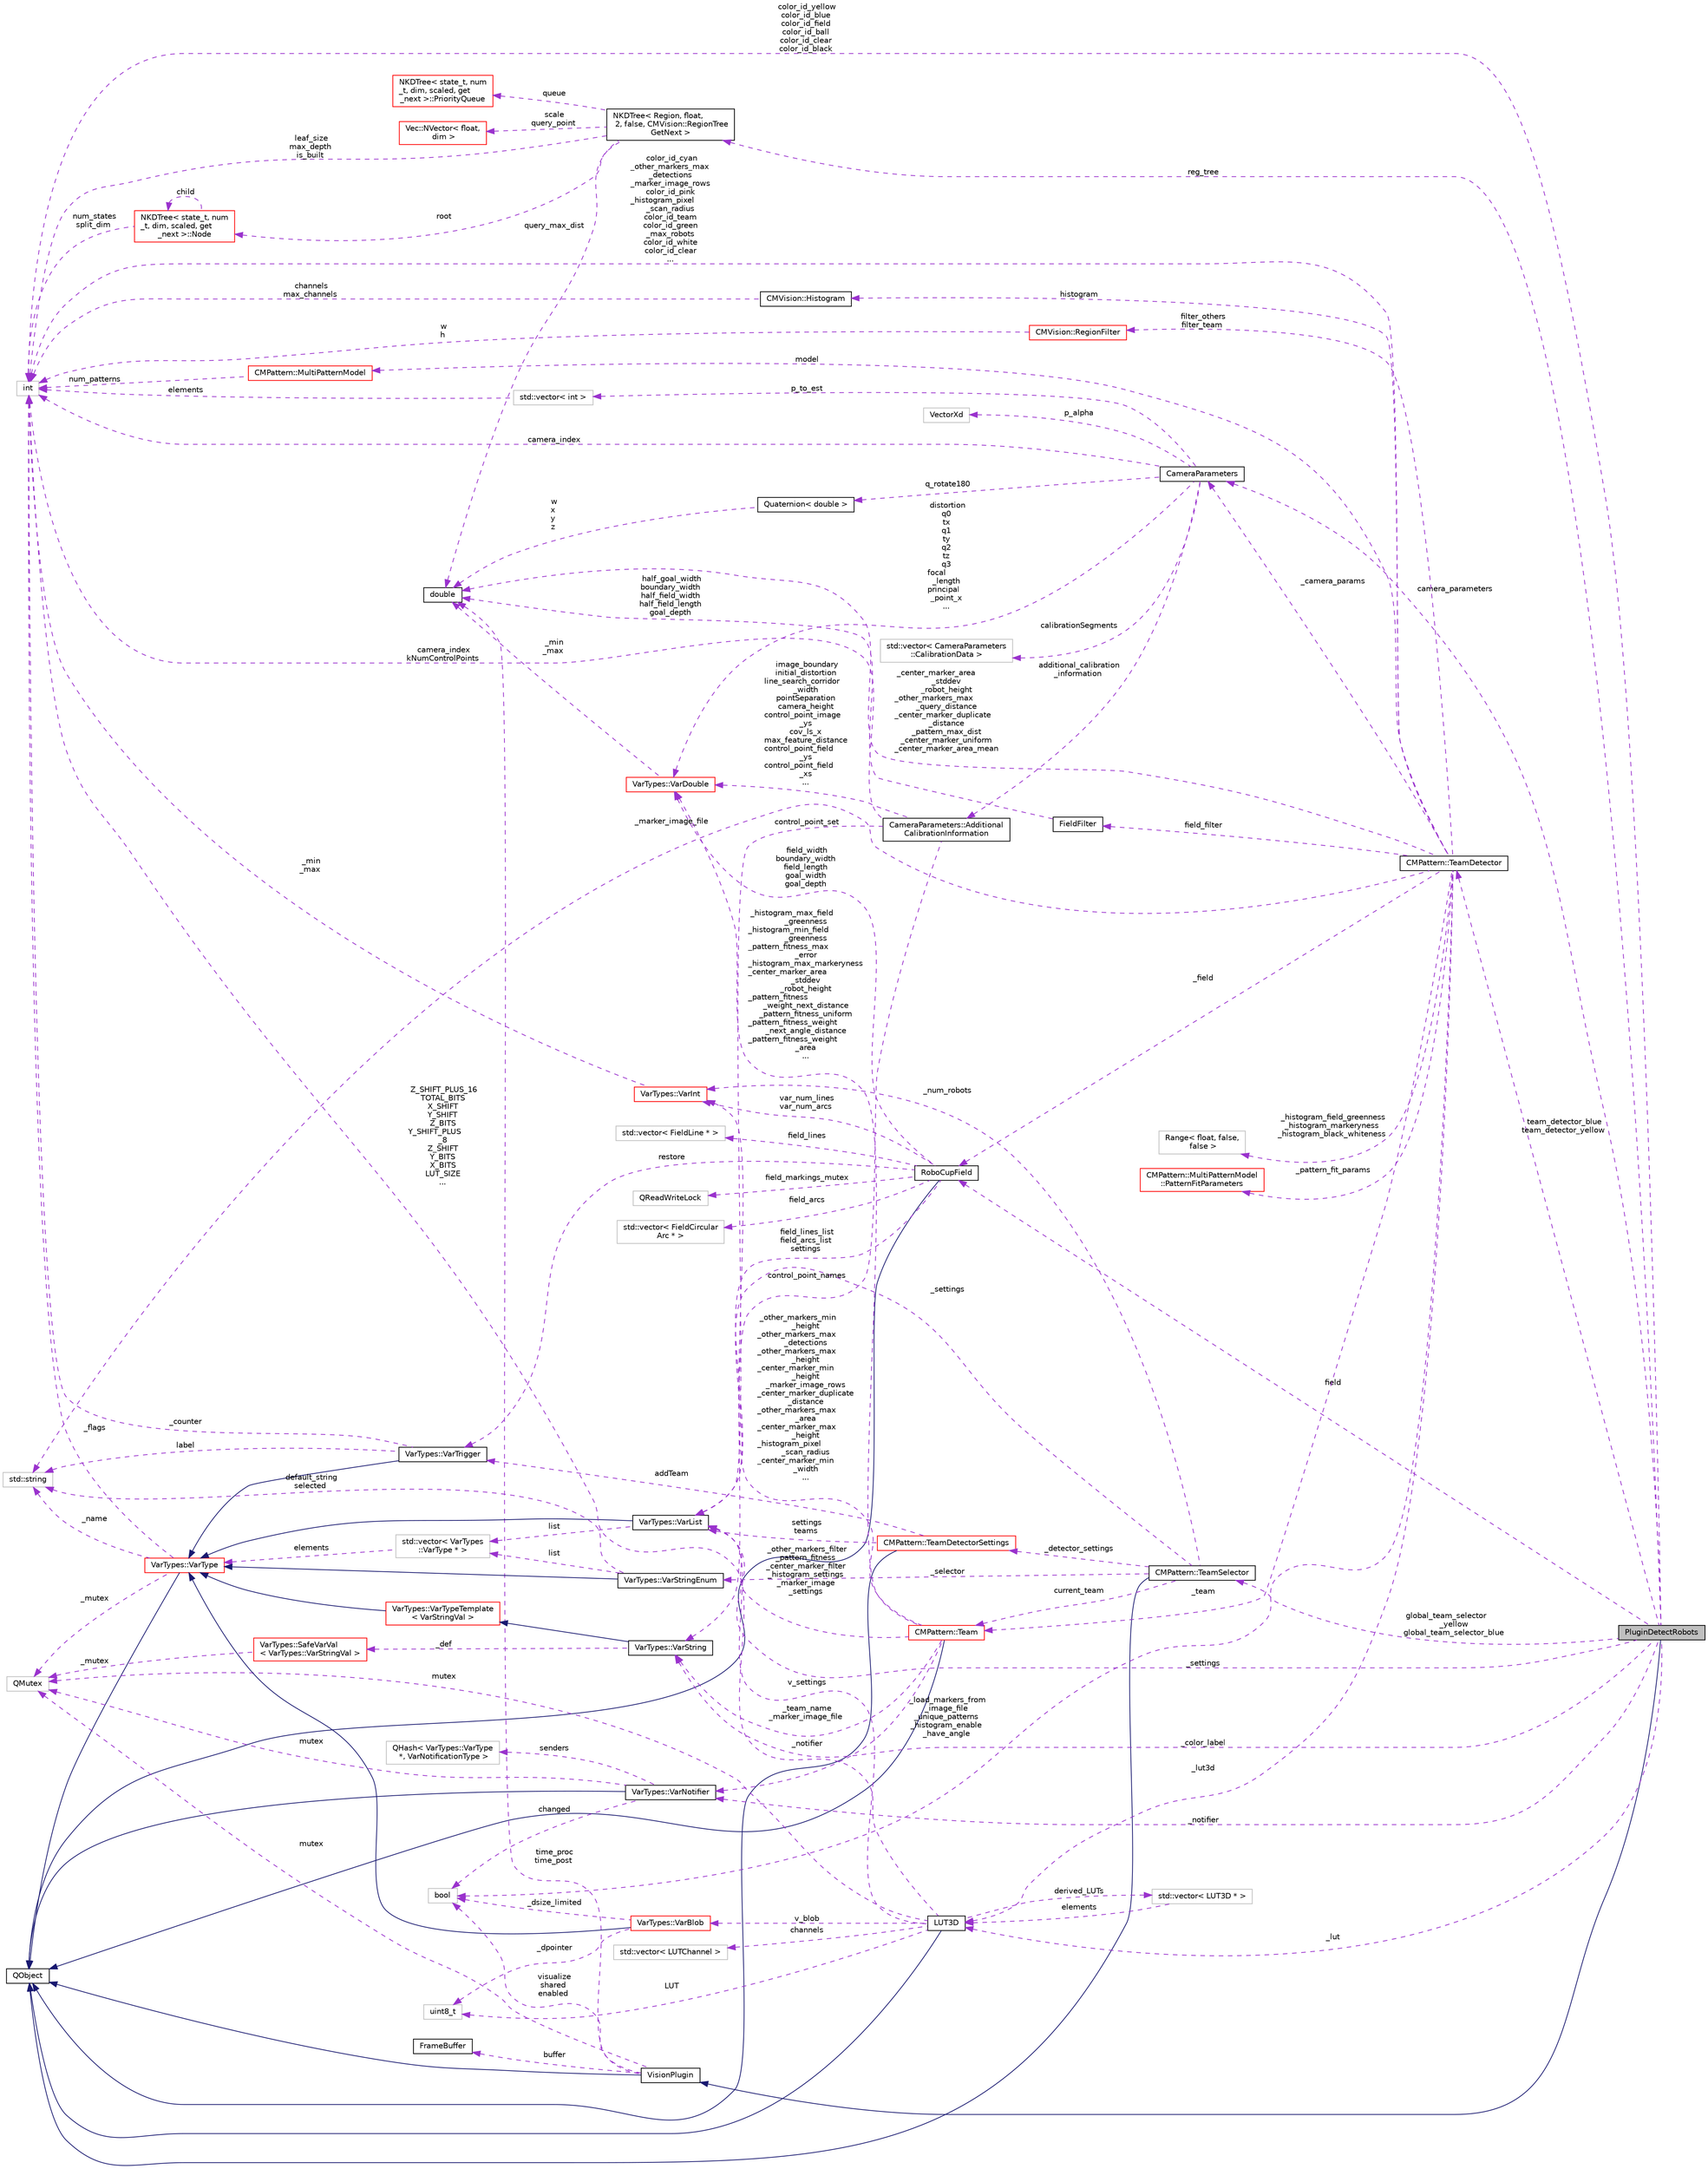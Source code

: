 digraph "PluginDetectRobots"
{
 // INTERACTIVE_SVG=YES
  edge [fontname="Helvetica",fontsize="10",labelfontname="Helvetica",labelfontsize="10"];
  node [fontname="Helvetica",fontsize="10",shape=record];
  rankdir="LR";
  Node1 [label="PluginDetectRobots",height=0.2,width=0.4,color="black", fillcolor="grey75", style="filled", fontcolor="black"];
  Node2 -> Node1 [dir="back",color="midnightblue",fontsize="10",style="solid",fontname="Helvetica"];
  Node2 [label="VisionPlugin",height=0.2,width=0.4,color="black", fillcolor="white", style="filled",URL="$d8/d1e/class_vision_plugin.html",tooltip="A base class for general vision processing plugin. "];
  Node3 -> Node2 [dir="back",color="midnightblue",fontsize="10",style="solid",fontname="Helvetica"];
  Node3 [label="QObject",height=0.2,width=0.4,color="black", fillcolor="white", style="filled",URL="$dc/d4f/class_q_object.html"];
  Node4 -> Node2 [dir="back",color="darkorchid3",fontsize="10",style="dashed",label=" time_proc\ntime_post" ,fontname="Helvetica"];
  Node4 [label="double",height=0.2,width=0.4,color="black", fillcolor="white", style="filled",URL="$df/de6/classdouble.html"];
  Node5 -> Node2 [dir="back",color="darkorchid3",fontsize="10",style="dashed",label=" buffer" ,fontname="Helvetica"];
  Node5 [label="FrameBuffer",height=0.2,width=0.4,color="black", fillcolor="white", style="filled",URL="$d8/d23/class_frame_buffer.html",tooltip="A RingBuffer consisting of items of type FrameData. "];
  Node6 -> Node2 [dir="back",color="darkorchid3",fontsize="10",style="dashed",label=" visualize\nshared\nenabled" ,fontname="Helvetica"];
  Node6 [label="bool",height=0.2,width=0.4,color="grey75", fillcolor="white", style="filled"];
  Node7 -> Node2 [dir="back",color="darkorchid3",fontsize="10",style="dashed",label=" mutex" ,fontname="Helvetica"];
  Node7 [label="QMutex",height=0.2,width=0.4,color="grey75", fillcolor="white", style="filled"];
  Node8 -> Node1 [dir="back",color="darkorchid3",fontsize="10",style="dashed",label=" _settings" ,fontname="Helvetica"];
  Node8 [label="VarTypes::VarList",height=0.2,width=0.4,color="black", fillcolor="white", style="filled",URL="$d1/d74/class_var_types_1_1_var_list.html",tooltip="This is the list type of the VarTypes system. "];
  Node9 -> Node8 [dir="back",color="midnightblue",fontsize="10",style="solid",fontname="Helvetica"];
  Node9 [label="VarTypes::VarType",height=0.2,width=0.4,color="red", fillcolor="white", style="filled",URL="$d4/d59/class_var_types_1_1_var_type.html",tooltip="The base class of the VarTypes system. "];
  Node3 -> Node9 [dir="back",color="midnightblue",fontsize="10",style="solid",fontname="Helvetica"];
  Node10 -> Node9 [dir="back",color="darkorchid3",fontsize="10",style="dashed",label=" _flags" ,fontname="Helvetica"];
  Node10 [label="int",height=0.2,width=0.4,color="grey75", fillcolor="white", style="filled"];
  Node11 -> Node9 [dir="back",color="darkorchid3",fontsize="10",style="dashed",label=" _name" ,fontname="Helvetica"];
  Node11 [label="std::string",height=0.2,width=0.4,color="grey75", fillcolor="white", style="filled",tooltip="STL class. "];
  Node7 -> Node9 [dir="back",color="darkorchid3",fontsize="10",style="dashed",label=" _mutex" ,fontname="Helvetica"];
  Node12 -> Node8 [dir="back",color="darkorchid3",fontsize="10",style="dashed",label=" list" ,fontname="Helvetica"];
  Node12 [label="std::vector\< VarTypes\l::VarType * \>",height=0.2,width=0.4,color="grey75", fillcolor="white", style="filled"];
  Node9 -> Node12 [dir="back",color="darkorchid3",fontsize="10",style="dashed",label=" elements" ,fontname="Helvetica"];
  Node13 -> Node1 [dir="back",color="darkorchid3",fontsize="10",style="dashed",label=" _notifier" ,fontname="Helvetica"];
  Node13 [label="VarTypes::VarNotifier",height=0.2,width=0.4,color="black", fillcolor="white", style="filled",URL="$d6/d76/class_var_types_1_1_var_notifier.html",tooltip="A helper class which accumulates the occurence of VarType changes. "];
  Node3 -> Node13 [dir="back",color="midnightblue",fontsize="10",style="solid",fontname="Helvetica"];
  Node14 -> Node13 [dir="back",color="darkorchid3",fontsize="10",style="dashed",label=" senders" ,fontname="Helvetica"];
  Node14 [label="QHash\< VarTypes::VarType\l *, VarNotificationType \>",height=0.2,width=0.4,color="grey75", fillcolor="white", style="filled"];
  Node6 -> Node13 [dir="back",color="darkorchid3",fontsize="10",style="dashed",label=" changed" ,fontname="Helvetica"];
  Node7 -> Node13 [dir="back",color="darkorchid3",fontsize="10",style="dashed",label=" mutex" ,fontname="Helvetica"];
  Node15 -> Node1 [dir="back",color="darkorchid3",fontsize="10",style="dashed",label=" field" ,fontname="Helvetica"];
  Node15 [label="RoboCupField",height=0.2,width=0.4,color="black", fillcolor="white", style="filled",URL="$d2/d6f/class_robo_cup_field.html",tooltip="Definition of all variables for a symmetric, regulation-style RoboCup SSL field. "];
  Node3 -> Node15 [dir="back",color="midnightblue",fontsize="10",style="solid",fontname="Helvetica"];
  Node8 -> Node15 [dir="back",color="darkorchid3",fontsize="10",style="dashed",label=" field_lines_list\nfield_arcs_list\nsettings" ,fontname="Helvetica"];
  Node16 -> Node15 [dir="back",color="darkorchid3",fontsize="10",style="dashed",label=" var_num_lines\nvar_num_arcs" ,fontname="Helvetica"];
  Node16 [label="VarTypes::VarInt",height=0.2,width=0.4,color="red", fillcolor="white", style="filled",URL="$d0/d6c/class_var_types_1_1_var_int.html",tooltip="A Vartype for storing integers. "];
  Node10 -> Node16 [dir="back",color="darkorchid3",fontsize="10",style="dashed",label=" _min\n_max" ,fontname="Helvetica"];
  Node17 -> Node15 [dir="back",color="darkorchid3",fontsize="10",style="dashed",label=" field_arcs" ,fontname="Helvetica"];
  Node17 [label="std::vector\< FieldCircular\lArc * \>",height=0.2,width=0.4,color="grey75", fillcolor="white", style="filled"];
  Node18 -> Node15 [dir="back",color="darkorchid3",fontsize="10",style="dashed",label=" field_width\nboundary_width\nfield_length\ngoal_width\ngoal_depth" ,fontname="Helvetica"];
  Node18 [label="VarTypes::VarDouble",height=0.2,width=0.4,color="red", fillcolor="white", style="filled",URL="$d6/de9/class_var_types_1_1_var_double.html",tooltip="A Vartype for storing double precision floating points. "];
  Node4 -> Node18 [dir="back",color="darkorchid3",fontsize="10",style="dashed",label=" _min\n_max" ,fontname="Helvetica"];
  Node19 -> Node15 [dir="back",color="darkorchid3",fontsize="10",style="dashed",label=" field_lines" ,fontname="Helvetica"];
  Node19 [label="std::vector\< FieldLine * \>",height=0.2,width=0.4,color="grey75", fillcolor="white", style="filled"];
  Node20 -> Node15 [dir="back",color="darkorchid3",fontsize="10",style="dashed",label=" restore" ,fontname="Helvetica"];
  Node20 [label="VarTypes::VarTrigger",height=0.2,width=0.4,color="black", fillcolor="white", style="filled",URL="$d8/d89/class_var_types_1_1_var_trigger.html",tooltip="This is a Trigger-like VarType of the VarTypes system. "];
  Node9 -> Node20 [dir="back",color="midnightblue",fontsize="10",style="solid",fontname="Helvetica"];
  Node10 -> Node20 [dir="back",color="darkorchid3",fontsize="10",style="dashed",label=" _counter" ,fontname="Helvetica"];
  Node11 -> Node20 [dir="back",color="darkorchid3",fontsize="10",style="dashed",label=" label" ,fontname="Helvetica"];
  Node21 -> Node15 [dir="back",color="darkorchid3",fontsize="10",style="dashed",label=" field_markings_mutex" ,fontname="Helvetica"];
  Node21 [label="QReadWriteLock",height=0.2,width=0.4,color="grey75", fillcolor="white", style="filled"];
  Node22 -> Node1 [dir="back",color="darkorchid3",fontsize="10",style="dashed",label=" camera_parameters" ,fontname="Helvetica"];
  Node22 [label="CameraParameters",height=0.2,width=0.4,color="black", fillcolor="white", style="filled",URL="$d7/df2/class_camera_parameters.html",tooltip="Intrinsic and extrinsic camera parameters. "];
  Node18 -> Node22 [dir="back",color="darkorchid3",fontsize="10",style="dashed",label=" distortion\nq0\ntx\nq1\nty\nq2\ntz\nq3\nfocal\l_length\nprincipal\l_point_x\n..." ,fontname="Helvetica"];
  Node23 -> Node22 [dir="back",color="darkorchid3",fontsize="10",style="dashed",label=" p_alpha" ,fontname="Helvetica"];
  Node23 [label="VectorXd",height=0.2,width=0.4,color="grey75", fillcolor="white", style="filled"];
  Node24 -> Node22 [dir="back",color="darkorchid3",fontsize="10",style="dashed",label=" additional_calibration\l_information" ,fontname="Helvetica"];
  Node24 [label="CameraParameters::Additional\lCalibrationInformation",height=0.2,width=0.4,color="black", fillcolor="white", style="filled",URL="$d3/d35/class_camera_parameters_1_1_additional_calibration_information.html",tooltip="Some additional data used for calibration. "];
  Node8 -> Node24 [dir="back",color="darkorchid3",fontsize="10",style="dashed",label=" control_point_set" ,fontname="Helvetica"];
  Node18 -> Node24 [dir="back",color="darkorchid3",fontsize="10",style="dashed",label=" image_boundary\ninitial_distortion\nline_search_corridor\l_width\npointSeparation\ncamera_height\ncontrol_point_image\l_ys\ncov_ls_x\nmax_feature_distance\ncontrol_point_field\l_ys\ncontrol_point_field\l_xs\n..." ,fontname="Helvetica"];
  Node25 -> Node24 [dir="back",color="darkorchid3",fontsize="10",style="dashed",label=" control_point_names" ,fontname="Helvetica"];
  Node25 [label="VarTypes::VarString",height=0.2,width=0.4,color="black", fillcolor="white", style="filled",URL="$d5/deb/class_var_types_1_1_var_string.html",tooltip="This is the string VarType of the VarTypes system. "];
  Node26 -> Node25 [dir="back",color="midnightblue",fontsize="10",style="solid",fontname="Helvetica"];
  Node26 [label="VarTypes::VarTypeTemplate\l\< VarStringVal \>",height=0.2,width=0.4,color="red", fillcolor="white", style="filled",URL="$d7/d38/class_var_types_1_1_var_type_template.html"];
  Node9 -> Node26 [dir="back",color="midnightblue",fontsize="10",style="solid",fontname="Helvetica"];
  Node27 -> Node25 [dir="back",color="darkorchid3",fontsize="10",style="dashed",label=" _def" ,fontname="Helvetica"];
  Node27 [label="VarTypes::SafeVarVal\l\< VarTypes::VarStringVal \>",height=0.2,width=0.4,color="red", fillcolor="white", style="filled",URL="$d2/dc4/class_var_types_1_1_safe_var_val.html"];
  Node7 -> Node27 [dir="back",color="darkorchid3",fontsize="10",style="dashed",label=" _mutex" ,fontname="Helvetica"];
  Node10 -> Node24 [dir="back",color="darkorchid3",fontsize="10",style="dashed",label=" camera_index\nkNumControlPoints" ,fontname="Helvetica"];
  Node10 -> Node22 [dir="back",color="darkorchid3",fontsize="10",style="dashed",label=" camera_index" ,fontname="Helvetica"];
  Node28 -> Node22 [dir="back",color="darkorchid3",fontsize="10",style="dashed",label=" q_rotate180" ,fontname="Helvetica"];
  Node28 [label="Quaternion\< double \>",height=0.2,width=0.4,color="black", fillcolor="white", style="filled",URL="$dc/de3/class_quaternion.html"];
  Node4 -> Node28 [dir="back",color="darkorchid3",fontsize="10",style="dashed",label=" w\nx\ny\nz" ,fontname="Helvetica"];
  Node29 -> Node22 [dir="back",color="darkorchid3",fontsize="10",style="dashed",label=" p_to_est" ,fontname="Helvetica"];
  Node29 [label="std::vector\< int \>",height=0.2,width=0.4,color="grey75", fillcolor="white", style="filled"];
  Node10 -> Node29 [dir="back",color="darkorchid3",fontsize="10",style="dashed",label=" elements" ,fontname="Helvetica"];
  Node30 -> Node22 [dir="back",color="darkorchid3",fontsize="10",style="dashed",label=" calibrationSegments" ,fontname="Helvetica"];
  Node30 [label="std::vector\< CameraParameters\l::CalibrationData \>",height=0.2,width=0.4,color="grey75", fillcolor="white", style="filled"];
  Node25 -> Node1 [dir="back",color="darkorchid3",fontsize="10",style="dashed",label=" _color_label" ,fontname="Helvetica"];
  Node31 -> Node1 [dir="back",color="darkorchid3",fontsize="10",style="dashed",label=" _lut" ,fontname="Helvetica"];
  Node31 [label="LUT3D",height=0.2,width=0.4,color="black", fillcolor="white", style="filled",URL="$d7/d15/class_l_u_t3_d.html",tooltip="A general 3D LUT class, allowing fast bit-wise lookup. "];
  Node3 -> Node31 [dir="back",color="midnightblue",fontsize="10",style="solid",fontname="Helvetica"];
  Node8 -> Node31 [dir="back",color="darkorchid3",fontsize="10",style="dashed",label=" v_settings" ,fontname="Helvetica"];
  Node32 -> Node31 [dir="back",color="darkorchid3",fontsize="10",style="dashed",label=" derived_LUTs" ,fontname="Helvetica"];
  Node32 [label="std::vector\< LUT3D * \>",height=0.2,width=0.4,color="grey75", fillcolor="white", style="filled"];
  Node31 -> Node32 [dir="back",color="darkorchid3",fontsize="10",style="dashed",label=" elements" ,fontname="Helvetica"];
  Node33 -> Node31 [dir="back",color="darkorchid3",fontsize="10",style="dashed",label=" v_blob" ,fontname="Helvetica"];
  Node33 [label="VarTypes::VarBlob",height=0.2,width=0.4,color="red", fillcolor="white", style="filled",URL="$d3/dac/class_var_types_1_1_var_blob.html",tooltip="A Vartype for storing binary data. "];
  Node9 -> Node33 [dir="back",color="midnightblue",fontsize="10",style="solid",fontname="Helvetica"];
  Node6 -> Node33 [dir="back",color="darkorchid3",fontsize="10",style="dashed",label=" _dsize_limited" ,fontname="Helvetica"];
  Node34 -> Node33 [dir="back",color="darkorchid3",fontsize="10",style="dashed",label=" _dpointer" ,fontname="Helvetica"];
  Node34 [label="uint8_t",height=0.2,width=0.4,color="grey75", fillcolor="white", style="filled"];
  Node10 -> Node31 [dir="back",color="darkorchid3",fontsize="10",style="dashed",label=" Z_SHIFT_PLUS_16\nTOTAL_BITS\nX_SHIFT\nY_SHIFT\nZ_BITS\nY_SHIFT_PLUS\l_8\nZ_SHIFT\nY_BITS\nX_BITS\nLUT_SIZE\n..." ,fontname="Helvetica"];
  Node34 -> Node31 [dir="back",color="darkorchid3",fontsize="10",style="dashed",label=" LUT" ,fontname="Helvetica"];
  Node7 -> Node31 [dir="back",color="darkorchid3",fontsize="10",style="dashed",label=" mutex" ,fontname="Helvetica"];
  Node35 -> Node31 [dir="back",color="darkorchid3",fontsize="10",style="dashed",label=" channels" ,fontname="Helvetica"];
  Node35 [label="std::vector\< LUTChannel \>",height=0.2,width=0.4,color="grey75", fillcolor="white", style="filled"];
  Node10 -> Node1 [dir="back",color="darkorchid3",fontsize="10",style="dashed",label=" color_id_yellow\ncolor_id_blue\ncolor_id_field\ncolor_id_ball\ncolor_id_clear\ncolor_id_black" ,fontname="Helvetica"];
  Node36 -> Node1 [dir="back",color="darkorchid3",fontsize="10",style="dashed",label=" team_detector_blue\nteam_detector_yellow" ,fontname="Helvetica"];
  Node36 [label="CMPattern::TeamDetector",height=0.2,width=0.4,color="black", fillcolor="white", style="filled",URL="$d2/dbb/class_c_m_pattern_1_1_team_detector.html"];
  Node37 -> Node36 [dir="back",color="darkorchid3",fontsize="10",style="dashed",label=" histogram" ,fontname="Helvetica"];
  Node37 [label="CMVision::Histogram",height=0.2,width=0.4,color="black", fillcolor="white", style="filled",URL="$de/d59/class_c_m_vision_1_1_histogram.html"];
  Node10 -> Node37 [dir="back",color="darkorchid3",fontsize="10",style="dashed",label=" channels\nmax_channels" ,fontname="Helvetica"];
  Node38 -> Node36 [dir="back",color="darkorchid3",fontsize="10",style="dashed",label=" _team" ,fontname="Helvetica"];
  Node38 [label="CMPattern::Team",height=0.2,width=0.4,color="red", fillcolor="white", style="filled",URL="$dd/d8f/class_c_m_pattern_1_1_team.html"];
  Node3 -> Node38 [dir="back",color="midnightblue",fontsize="10",style="solid",fontname="Helvetica"];
  Node8 -> Node38 [dir="back",color="darkorchid3",fontsize="10",style="dashed",label=" _other_markers_filter\n_pattern_fitness\n_center_marker_filter\n_histogram_settings\n_marker_image\n_settings" ,fontname="Helvetica"];
  Node13 -> Node38 [dir="back",color="darkorchid3",fontsize="10",style="dashed",label=" _notifier" ,fontname="Helvetica"];
  Node16 -> Node38 [dir="back",color="darkorchid3",fontsize="10",style="dashed",label=" _other_markers_min\l_height\n_other_markers_max\l_detections\n_other_markers_max\l_height\n_center_marker_min\l_height\n_marker_image_rows\n_center_marker_duplicate\l_distance\n_other_markers_max\l_area\n_center_marker_max\l_height\n_histogram_pixel\l_scan_radius\n_center_marker_min\l_width\n..." ,fontname="Helvetica"];
  Node18 -> Node38 [dir="back",color="darkorchid3",fontsize="10",style="dashed",label=" _histogram_max_field\l_greenness\n_histogram_min_field\l_greenness\n_pattern_fitness_max\l_error\n_histogram_max_markeryness\n_center_marker_area\l_stddev\n_robot_height\n_pattern_fitness\l_weight_next_distance\n_pattern_fitness_uniform\n_pattern_fitness_weight\l_next_angle_distance\n_pattern_fitness_weight\l_area\n..." ,fontname="Helvetica"];
  Node25 -> Node38 [dir="back",color="darkorchid3",fontsize="10",style="dashed",label=" _team_name\n_marker_image_file" ,fontname="Helvetica"];
  Node4 -> Node36 [dir="back",color="darkorchid3",fontsize="10",style="dashed",label=" _center_marker_area\l_stddev\n_robot_height\n_other_markers_max\l_query_distance\n_center_marker_duplicate\l_distance\n_pattern_max_dist\n_center_marker_uniform\n_center_marker_area_mean" ,fontname="Helvetica"];
  Node39 -> Node36 [dir="back",color="darkorchid3",fontsize="10",style="dashed",label=" field_filter" ,fontname="Helvetica"];
  Node39 [label="FieldFilter",height=0.2,width=0.4,color="black", fillcolor="white", style="filled",URL="$d7/d00/class_field_filter.html"];
  Node4 -> Node39 [dir="back",color="darkorchid3",fontsize="10",style="dashed",label=" half_goal_width\nboundary_width\nhalf_field_width\nhalf_field_length\ngoal_depth" ,fontname="Helvetica"];
  Node15 -> Node36 [dir="back",color="darkorchid3",fontsize="10",style="dashed",label=" _field" ,fontname="Helvetica"];
  Node40 -> Node36 [dir="back",color="darkorchid3",fontsize="10",style="dashed",label=" _histogram_field_greenness\n_histogram_markeryness\n_histogram_black_whiteness" ,fontname="Helvetica"];
  Node40 [label="Range\< float, false,\l false \>",height=0.2,width=0.4,color="grey75", fillcolor="white", style="filled"];
  Node22 -> Node36 [dir="back",color="darkorchid3",fontsize="10",style="dashed",label=" _camera_params" ,fontname="Helvetica"];
  Node31 -> Node36 [dir="back",color="darkorchid3",fontsize="10",style="dashed",label=" _lut3d" ,fontname="Helvetica"];
  Node41 -> Node36 [dir="back",color="darkorchid3",fontsize="10",style="dashed",label=" filter_others\nfilter_team" ,fontname="Helvetica"];
  Node41 [label="CMVision::RegionFilter",height=0.2,width=0.4,color="red", fillcolor="white", style="filled",URL="$dd/dc1/class_c_m_vision_1_1_region_filter.html"];
  Node10 -> Node41 [dir="back",color="darkorchid3",fontsize="10",style="dashed",label=" w\nh" ,fontname="Helvetica"];
  Node10 -> Node36 [dir="back",color="darkorchid3",fontsize="10",style="dashed",label=" color_id_cyan\n_other_markers_max\l_detections\n_marker_image_rows\ncolor_id_pink\n_histogram_pixel\l_scan_radius\ncolor_id_team\ncolor_id_green\n_max_robots\ncolor_id_white\ncolor_id_clear\n..." ,fontname="Helvetica"];
  Node11 -> Node36 [dir="back",color="darkorchid3",fontsize="10",style="dashed",label=" _marker_image_file" ,fontname="Helvetica"];
  Node6 -> Node36 [dir="back",color="darkorchid3",fontsize="10",style="dashed",label=" _load_markers_from\l_image_file\n_unique_patterns\n_histogram_enable\n_have_angle" ,fontname="Helvetica"];
  Node42 -> Node36 [dir="back",color="darkorchid3",fontsize="10",style="dashed",label=" _pattern_fit_params" ,fontname="Helvetica"];
  Node42 [label="CMPattern::MultiPatternModel\l::PatternFitParameters",height=0.2,width=0.4,color="red", fillcolor="white", style="filled",URL="$d2/db3/class_c_m_pattern_1_1_multi_pattern_model_1_1_pattern_fit_parameters.html"];
  Node43 -> Node36 [dir="back",color="darkorchid3",fontsize="10",style="dashed",label=" model" ,fontname="Helvetica"];
  Node43 [label="CMPattern::MultiPatternModel",height=0.2,width=0.4,color="red", fillcolor="white", style="filled",URL="$d1/d49/class_c_m_pattern_1_1_multi_pattern_model.html"];
  Node10 -> Node43 [dir="back",color="darkorchid3",fontsize="10",style="dashed",label=" num_patterns" ,fontname="Helvetica"];
  Node44 -> Node1 [dir="back",color="darkorchid3",fontsize="10",style="dashed",label=" reg_tree" ,fontname="Helvetica"];
  Node44 [label="NKDTree\< Region, float,\l 2, false, CMVision::RegionTree\lGetNext \>",height=0.2,width=0.4,color="black", fillcolor="white", style="filled",URL="$d7/d60/class_n_k_d_tree.html"];
  Node45 -> Node44 [dir="back",color="darkorchid3",fontsize="10",style="dashed",label=" scale\nquery_point" ,fontname="Helvetica"];
  Node45 [label="Vec::NVector\< float,\l dim \>",height=0.2,width=0.4,color="red", fillcolor="white", style="filled",URL="$d5/d1c/class_vec_1_1_n_vector.html"];
  Node4 -> Node44 [dir="back",color="darkorchid3",fontsize="10",style="dashed",label=" query_max_dist" ,fontname="Helvetica"];
  Node10 -> Node44 [dir="back",color="darkorchid3",fontsize="10",style="dashed",label=" leaf_size\nmax_depth\nis_built" ,fontname="Helvetica"];
  Node46 -> Node44 [dir="back",color="darkorchid3",fontsize="10",style="dashed",label=" queue" ,fontname="Helvetica"];
  Node46 [label="NKDTree\< state_t, num\l_t, dim, scaled, get\l_next \>::PriorityQueue",height=0.2,width=0.4,color="red", fillcolor="white", style="filled",URL="$db/d43/class_n_k_d_tree_1_1_priority_queue.html"];
  Node47 -> Node44 [dir="back",color="darkorchid3",fontsize="10",style="dashed",label=" root" ,fontname="Helvetica"];
  Node47 [label="NKDTree\< state_t, num\l_t, dim, scaled, get\l_next \>::Node",height=0.2,width=0.4,color="red", fillcolor="white", style="filled",URL="$d4/d39/struct_n_k_d_tree_1_1_node.html"];
  Node10 -> Node47 [dir="back",color="darkorchid3",fontsize="10",style="dashed",label=" num_states\nsplit_dim" ,fontname="Helvetica"];
  Node47 -> Node47 [dir="back",color="darkorchid3",fontsize="10",style="dashed",label=" child" ,fontname="Helvetica"];
  Node48 -> Node1 [dir="back",color="darkorchid3",fontsize="10",style="dashed",label=" global_team_selector\l_yellow\nglobal_team_selector_blue" ,fontname="Helvetica"];
  Node48 [label="CMPattern::TeamSelector",height=0.2,width=0.4,color="black", fillcolor="white", style="filled",URL="$da/d75/class_c_m_pattern_1_1_team_selector.html"];
  Node3 -> Node48 [dir="back",color="midnightblue",fontsize="10",style="solid",fontname="Helvetica"];
  Node8 -> Node48 [dir="back",color="darkorchid3",fontsize="10",style="dashed",label=" _settings" ,fontname="Helvetica"];
  Node38 -> Node48 [dir="back",color="darkorchid3",fontsize="10",style="dashed",label=" current_team" ,fontname="Helvetica"];
  Node49 -> Node48 [dir="back",color="darkorchid3",fontsize="10",style="dashed",label=" _detector_settings" ,fontname="Helvetica"];
  Node49 [label="CMPattern::TeamDetectorSettings",height=0.2,width=0.4,color="red", fillcolor="white", style="filled",URL="$d2/d12/class_c_m_pattern_1_1_team_detector_settings.html"];
  Node3 -> Node49 [dir="back",color="midnightblue",fontsize="10",style="solid",fontname="Helvetica"];
  Node8 -> Node49 [dir="back",color="darkorchid3",fontsize="10",style="dashed",label=" settings\nteams" ,fontname="Helvetica"];
  Node20 -> Node49 [dir="back",color="darkorchid3",fontsize="10",style="dashed",label=" addTeam" ,fontname="Helvetica"];
  Node50 -> Node48 [dir="back",color="darkorchid3",fontsize="10",style="dashed",label=" _selector" ,fontname="Helvetica"];
  Node50 [label="VarTypes::VarStringEnum",height=0.2,width=0.4,color="black", fillcolor="white", style="filled",URL="$dc/d6f/class_var_types_1_1_var_string_enum.html",tooltip="This is the string enumeration VarType of the VarTypes system. "];
  Node9 -> Node50 [dir="back",color="midnightblue",fontsize="10",style="solid",fontname="Helvetica"];
  Node12 -> Node50 [dir="back",color="darkorchid3",fontsize="10",style="dashed",label=" list" ,fontname="Helvetica"];
  Node11 -> Node50 [dir="back",color="darkorchid3",fontsize="10",style="dashed",label=" default_string\nselected" ,fontname="Helvetica"];
  Node16 -> Node48 [dir="back",color="darkorchid3",fontsize="10",style="dashed",label=" _num_robots" ,fontname="Helvetica"];
}
